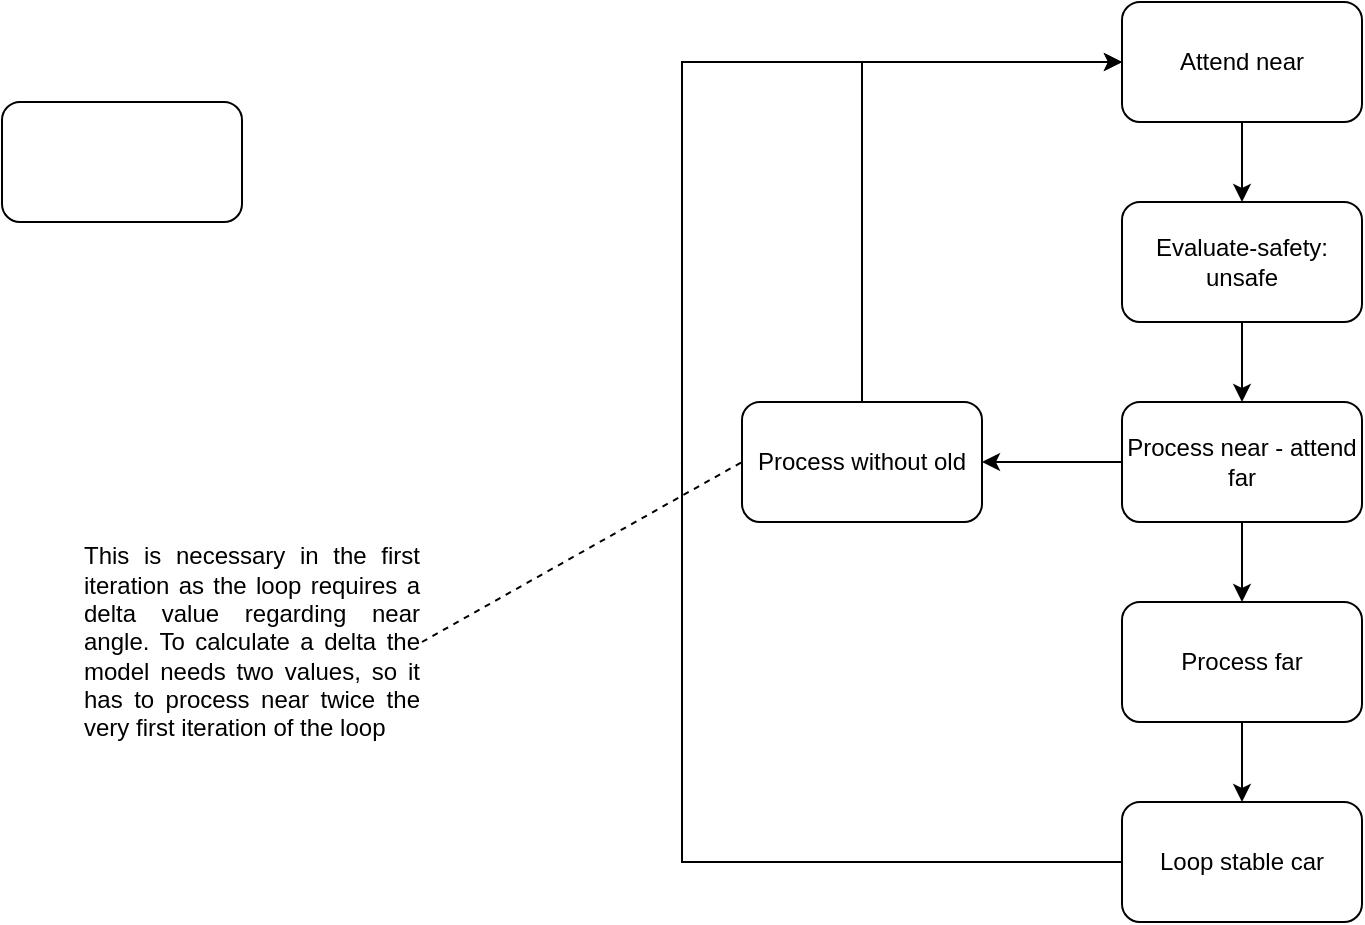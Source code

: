 <mxfile version="15.9.1" type="github">
  <diagram id="C5RBs43oDa-KdzZeNtuy" name="Page-1">
    <mxGraphModel dx="2048" dy="672" grid="1" gridSize="10" guides="1" tooltips="1" connect="1" arrows="1" fold="1" page="1" pageScale="1" pageWidth="827" pageHeight="1169" math="0" shadow="0">
      <root>
        <mxCell id="WIyWlLk6GJQsqaUBKTNV-0" />
        <mxCell id="WIyWlLk6GJQsqaUBKTNV-1" parent="WIyWlLk6GJQsqaUBKTNV-0" />
        <mxCell id="NhE3N3XNDNQcraXamMx5-6" style="edgeStyle=orthogonalEdgeStyle;rounded=0;orthogonalLoop=1;jettySize=auto;html=1;exitX=0.5;exitY=1;exitDx=0;exitDy=0;entryX=0.5;entryY=0;entryDx=0;entryDy=0;" edge="1" parent="WIyWlLk6GJQsqaUBKTNV-1" source="NhE3N3XNDNQcraXamMx5-0" target="NhE3N3XNDNQcraXamMx5-2">
          <mxGeometry relative="1" as="geometry" />
        </mxCell>
        <mxCell id="NhE3N3XNDNQcraXamMx5-0" value="Attend near" style="rounded=1;whiteSpace=wrap;html=1;" vertex="1" parent="WIyWlLk6GJQsqaUBKTNV-1">
          <mxGeometry x="80" y="40" width="120" height="60" as="geometry" />
        </mxCell>
        <mxCell id="NhE3N3XNDNQcraXamMx5-1" value="" style="rounded=1;whiteSpace=wrap;html=1;" vertex="1" parent="WIyWlLk6GJQsqaUBKTNV-1">
          <mxGeometry x="-480" y="90" width="120" height="60" as="geometry" />
        </mxCell>
        <mxCell id="NhE3N3XNDNQcraXamMx5-10" style="edgeStyle=orthogonalEdgeStyle;rounded=0;orthogonalLoop=1;jettySize=auto;html=1;exitX=0.5;exitY=1;exitDx=0;exitDy=0;entryX=0.5;entryY=0;entryDx=0;entryDy=0;" edge="1" parent="WIyWlLk6GJQsqaUBKTNV-1" source="NhE3N3XNDNQcraXamMx5-2" target="NhE3N3XNDNQcraXamMx5-3">
          <mxGeometry relative="1" as="geometry" />
        </mxCell>
        <mxCell id="NhE3N3XNDNQcraXamMx5-2" value="Evaluate-safety: unsafe" style="rounded=1;whiteSpace=wrap;html=1;" vertex="1" parent="WIyWlLk6GJQsqaUBKTNV-1">
          <mxGeometry x="80" y="140" width="120" height="60" as="geometry" />
        </mxCell>
        <mxCell id="NhE3N3XNDNQcraXamMx5-8" style="edgeStyle=orthogonalEdgeStyle;rounded=0;orthogonalLoop=1;jettySize=auto;html=1;exitX=0;exitY=0.5;exitDx=0;exitDy=0;entryX=1;entryY=0.5;entryDx=0;entryDy=0;" edge="1" parent="WIyWlLk6GJQsqaUBKTNV-1" source="NhE3N3XNDNQcraXamMx5-3" target="NhE3N3XNDNQcraXamMx5-5">
          <mxGeometry relative="1" as="geometry" />
        </mxCell>
        <mxCell id="NhE3N3XNDNQcraXamMx5-13" style="edgeStyle=orthogonalEdgeStyle;rounded=0;orthogonalLoop=1;jettySize=auto;html=1;exitX=0.5;exitY=1;exitDx=0;exitDy=0;entryX=0.5;entryY=0;entryDx=0;entryDy=0;" edge="1" parent="WIyWlLk6GJQsqaUBKTNV-1" source="NhE3N3XNDNQcraXamMx5-3" target="NhE3N3XNDNQcraXamMx5-11">
          <mxGeometry relative="1" as="geometry" />
        </mxCell>
        <mxCell id="NhE3N3XNDNQcraXamMx5-3" value="Process near - attend far" style="rounded=1;whiteSpace=wrap;html=1;" vertex="1" parent="WIyWlLk6GJQsqaUBKTNV-1">
          <mxGeometry x="80" y="240" width="120" height="60" as="geometry" />
        </mxCell>
        <mxCell id="NhE3N3XNDNQcraXamMx5-9" style="edgeStyle=orthogonalEdgeStyle;rounded=0;orthogonalLoop=1;jettySize=auto;html=1;exitX=0.5;exitY=0;exitDx=0;exitDy=0;entryX=0;entryY=0.5;entryDx=0;entryDy=0;" edge="1" parent="WIyWlLk6GJQsqaUBKTNV-1" source="NhE3N3XNDNQcraXamMx5-5" target="NhE3N3XNDNQcraXamMx5-0">
          <mxGeometry relative="1" as="geometry" />
        </mxCell>
        <mxCell id="NhE3N3XNDNQcraXamMx5-5" value="Process without old" style="rounded=1;whiteSpace=wrap;html=1;" vertex="1" parent="WIyWlLk6GJQsqaUBKTNV-1">
          <mxGeometry x="-110" y="240" width="120" height="60" as="geometry" />
        </mxCell>
        <mxCell id="NhE3N3XNDNQcraXamMx5-14" style="edgeStyle=orthogonalEdgeStyle;rounded=0;orthogonalLoop=1;jettySize=auto;html=1;exitX=0.5;exitY=1;exitDx=0;exitDy=0;entryX=0.5;entryY=0;entryDx=0;entryDy=0;" edge="1" parent="WIyWlLk6GJQsqaUBKTNV-1" source="NhE3N3XNDNQcraXamMx5-11" target="NhE3N3XNDNQcraXamMx5-12">
          <mxGeometry relative="1" as="geometry" />
        </mxCell>
        <mxCell id="NhE3N3XNDNQcraXamMx5-11" value="Process far" style="rounded=1;whiteSpace=wrap;html=1;" vertex="1" parent="WIyWlLk6GJQsqaUBKTNV-1">
          <mxGeometry x="80" y="340" width="120" height="60" as="geometry" />
        </mxCell>
        <mxCell id="NhE3N3XNDNQcraXamMx5-15" style="edgeStyle=orthogonalEdgeStyle;rounded=0;orthogonalLoop=1;jettySize=auto;html=1;exitX=0;exitY=0.5;exitDx=0;exitDy=0;entryX=0;entryY=0.5;entryDx=0;entryDy=0;" edge="1" parent="WIyWlLk6GJQsqaUBKTNV-1" source="NhE3N3XNDNQcraXamMx5-12" target="NhE3N3XNDNQcraXamMx5-0">
          <mxGeometry relative="1" as="geometry">
            <Array as="points">
              <mxPoint x="-140" y="470" />
              <mxPoint x="-140" y="70" />
            </Array>
          </mxGeometry>
        </mxCell>
        <mxCell id="NhE3N3XNDNQcraXamMx5-12" value="Loop stable car" style="rounded=1;whiteSpace=wrap;html=1;" vertex="1" parent="WIyWlLk6GJQsqaUBKTNV-1">
          <mxGeometry x="80" y="440" width="120" height="60" as="geometry" />
        </mxCell>
        <mxCell id="NhE3N3XNDNQcraXamMx5-16" value="&lt;div style=&quot;text-align: justify&quot;&gt;&lt;span&gt;This is necessary in the first iteration as the loop requires a delta value regarding near angle. To calculate a delta the model needs two values, so it has to process near twice the very first iteration of the loop&lt;/span&gt;&lt;/div&gt;" style="text;html=1;strokeColor=none;fillColor=none;align=center;verticalAlign=middle;whiteSpace=wrap;rounded=0;" vertex="1" parent="WIyWlLk6GJQsqaUBKTNV-1">
          <mxGeometry x="-440" y="290" width="170" height="140" as="geometry" />
        </mxCell>
        <mxCell id="NhE3N3XNDNQcraXamMx5-18" value="" style="endArrow=none;dashed=1;html=1;rounded=0;exitX=1;exitY=0.5;exitDx=0;exitDy=0;entryX=0;entryY=0.5;entryDx=0;entryDy=0;" edge="1" parent="WIyWlLk6GJQsqaUBKTNV-1" source="NhE3N3XNDNQcraXamMx5-16" target="NhE3N3XNDNQcraXamMx5-5">
          <mxGeometry width="50" height="50" relative="1" as="geometry">
            <mxPoint x="-230" y="350" as="sourcePoint" />
            <mxPoint x="-180" y="300" as="targetPoint" />
          </mxGeometry>
        </mxCell>
      </root>
    </mxGraphModel>
  </diagram>
</mxfile>
